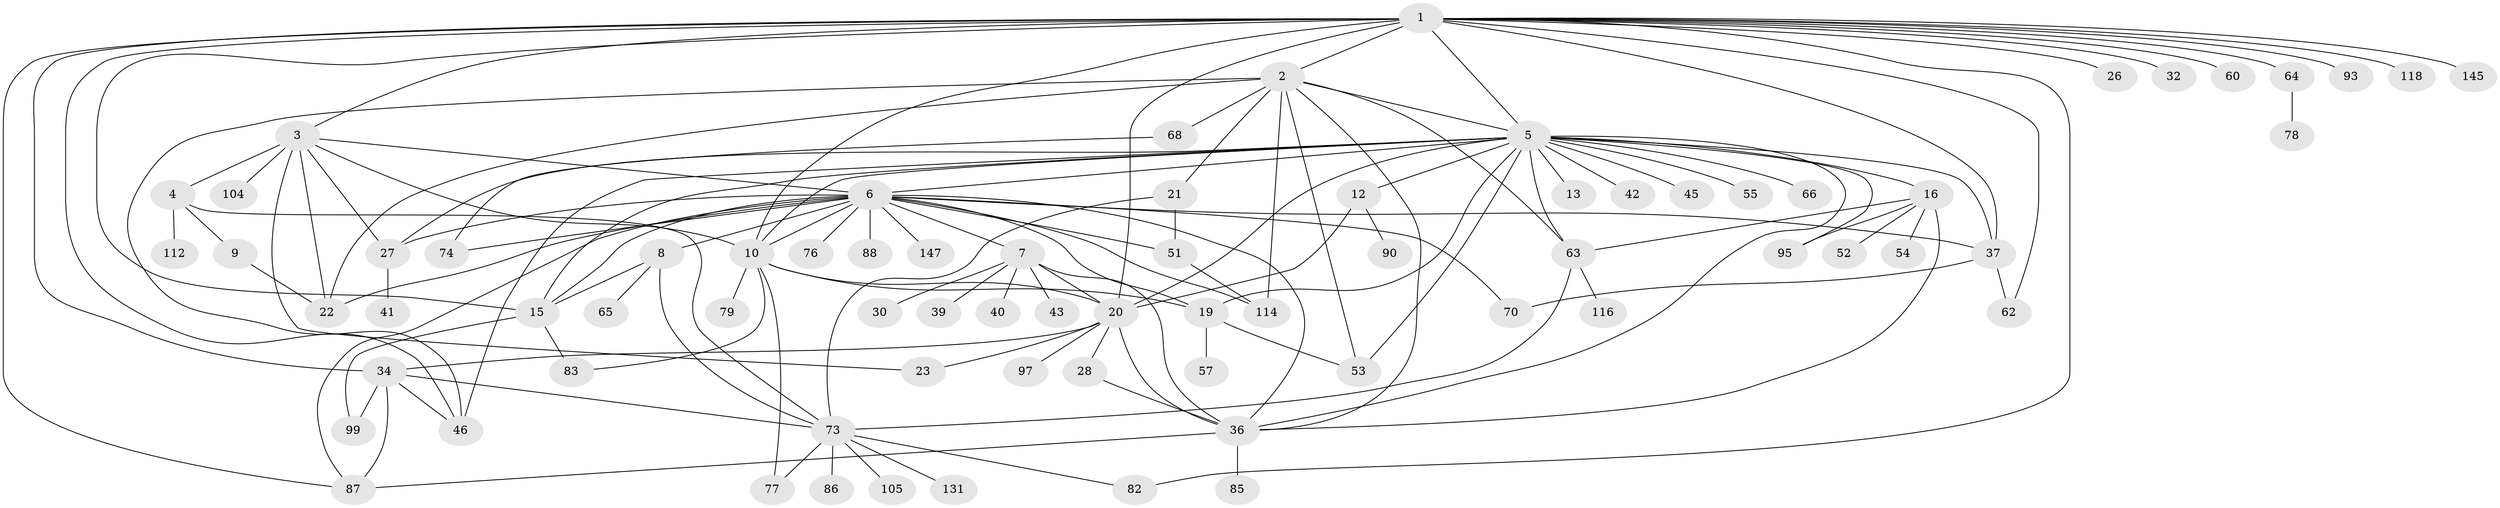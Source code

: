 // original degree distribution, {24: 0.006756756756756757, 10: 0.013513513513513514, 8: 0.02702702702702703, 4: 0.06756756756756757, 14: 0.006756756756756757, 7: 0.02702702702702703, 5: 0.0472972972972973, 2: 0.20945945945945946, 23: 0.006756756756756757, 3: 0.10135135135135136, 1: 0.4391891891891892, 6: 0.04054054054054054, 12: 0.006756756756756757}
// Generated by graph-tools (version 1.1) at 2025/14/03/09/25 04:14:30]
// undirected, 74 vertices, 127 edges
graph export_dot {
graph [start="1"]
  node [color=gray90,style=filled];
  1;
  2;
  3;
  4;
  5 [super="+11+56+101+17+146"];
  6 [super="+14"];
  7;
  8 [super="+61+49+130"];
  9;
  10 [super="+127+48+58"];
  12;
  13;
  15 [super="+25+31+107"];
  16 [super="+122"];
  19 [super="+81"];
  20 [super="+80+33+50+126"];
  21;
  22 [super="+108+106+24"];
  23 [super="+47"];
  26;
  27;
  28 [super="+117"];
  30;
  32;
  34 [super="+143+135+128"];
  36 [super="+133+103+72"];
  37 [super="+89"];
  39;
  40 [super="+109"];
  41 [super="+137+148+59"];
  42;
  43;
  45;
  46 [super="+100"];
  51;
  52;
  53;
  54;
  55;
  57;
  60;
  62 [super="+91+119"];
  63 [super="+71+139+92"];
  64;
  65 [super="+102"];
  66;
  68;
  70;
  73 [super="+84"];
  74;
  76;
  77;
  78;
  79;
  82 [super="+94"];
  83;
  85;
  86;
  87 [super="+96+144"];
  88;
  90;
  93;
  95;
  97;
  99;
  104;
  105;
  112;
  114 [super="+138"];
  116;
  118;
  131 [super="+142"];
  145;
  147;
  1 -- 2;
  1 -- 3;
  1 -- 5 [weight=2];
  1 -- 10 [weight=2];
  1 -- 15 [weight=3];
  1 -- 26;
  1 -- 32;
  1 -- 34;
  1 -- 37;
  1 -- 46;
  1 -- 60;
  1 -- 62;
  1 -- 64;
  1 -- 82;
  1 -- 87;
  1 -- 93;
  1 -- 118;
  1 -- 145;
  1 -- 20 [weight=2];
  2 -- 21;
  2 -- 36;
  2 -- 46;
  2 -- 53;
  2 -- 63;
  2 -- 68;
  2 -- 114;
  2 -- 5;
  2 -- 22;
  3 -- 4;
  3 -- 6;
  3 -- 22;
  3 -- 23;
  3 -- 27;
  3 -- 104;
  3 -- 10;
  4 -- 9;
  4 -- 73;
  4 -- 112;
  5 -- 19 [weight=2];
  5 -- 27;
  5 -- 55 [weight=2];
  5 -- 10;
  5 -- 12;
  5 -- 13;
  5 -- 16 [weight=2];
  5 -- 20;
  5 -- 95;
  5 -- 42;
  5 -- 45;
  5 -- 46 [weight=2];
  5 -- 53;
  5 -- 63 [weight=3];
  5 -- 15;
  5 -- 6;
  5 -- 66;
  5 -- 37 [weight=2];
  5 -- 36;
  6 -- 7;
  6 -- 8;
  6 -- 27;
  6 -- 36;
  6 -- 70;
  6 -- 76;
  6 -- 88;
  6 -- 114;
  6 -- 147;
  6 -- 10;
  6 -- 51;
  6 -- 19;
  6 -- 87;
  6 -- 74;
  6 -- 15;
  6 -- 22;
  6 -- 37;
  7 -- 20;
  7 -- 30;
  7 -- 39;
  7 -- 40;
  7 -- 43;
  7 -- 36;
  8 -- 73;
  8 -- 15;
  8 -- 65;
  9 -- 22;
  10 -- 20 [weight=3];
  10 -- 19 [weight=2];
  10 -- 83;
  10 -- 79;
  10 -- 77;
  12 -- 20;
  12 -- 90;
  15 -- 83;
  15 -- 99;
  16 -- 52;
  16 -- 54;
  16 -- 95;
  16 -- 36;
  16 -- 63;
  19 -- 57;
  19 -- 53;
  20 -- 23;
  20 -- 28;
  20 -- 97;
  20 -- 36;
  20 -- 34 [weight=2];
  21 -- 51;
  21 -- 73;
  27 -- 41;
  28 -- 36;
  34 -- 87;
  34 -- 99;
  34 -- 73;
  34 -- 46;
  36 -- 85;
  36 -- 87;
  37 -- 70;
  37 -- 62;
  51 -- 114;
  63 -- 116;
  63 -- 73;
  64 -- 78;
  68 -- 74;
  73 -- 82;
  73 -- 105;
  73 -- 131;
  73 -- 86;
  73 -- 77;
}
